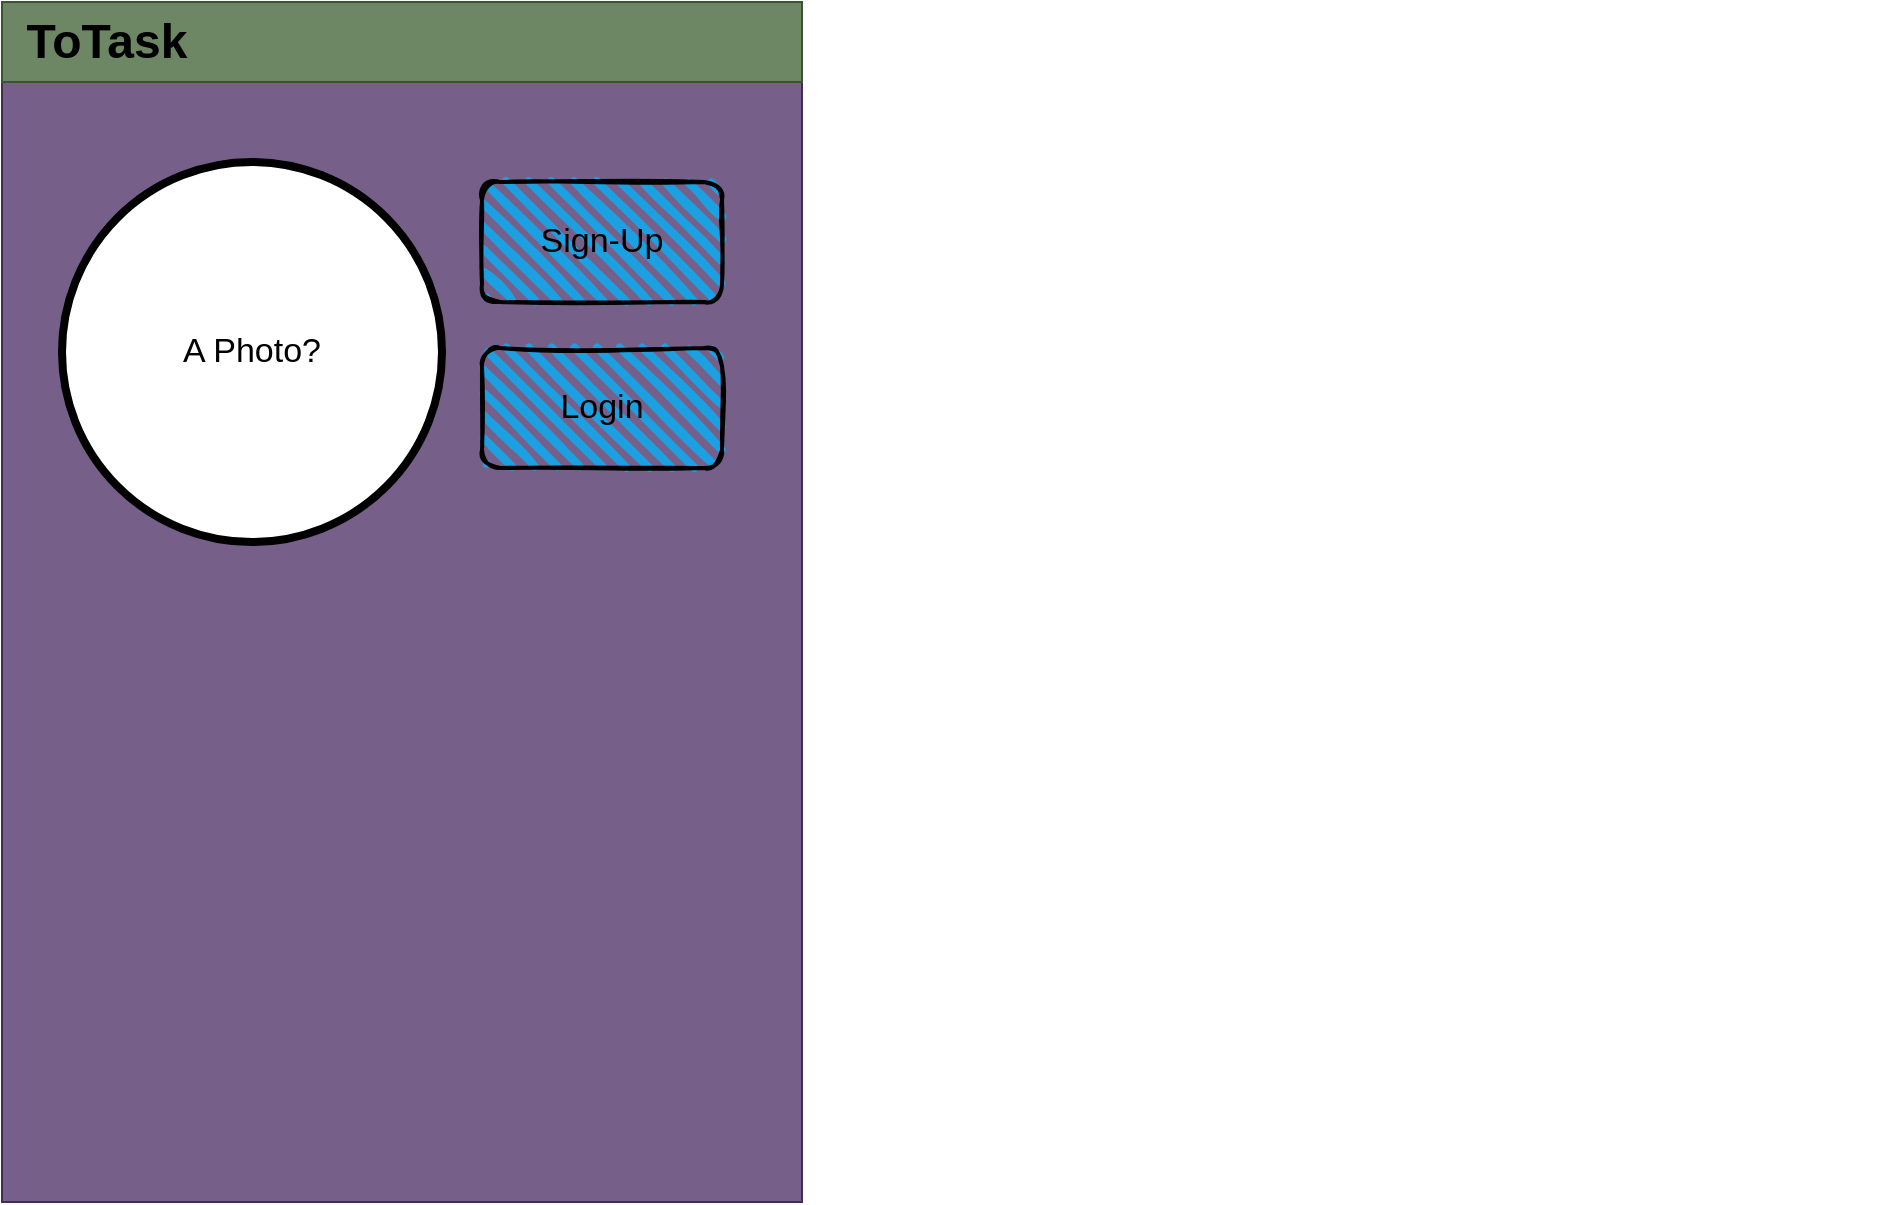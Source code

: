 <mxfile>
    <diagram id="assUtNprCaR-UZ5o1wzm" name="Landing Page">
        <mxGraphModel dx="1962" dy="705" grid="1" gridSize="10" guides="1" tooltips="1" connect="1" arrows="1" fold="1" page="1" pageScale="1" pageWidth="850" pageHeight="1100" math="0" shadow="0">
            <root>
                <mxCell id="0"/>
                <mxCell id="1" parent="0"/>
                <mxCell id="uIA3vEWL_RS5BZarj4Si-24" value="" style="rounded=0;whiteSpace=wrap;html=1;pointerEvents=0;fontFamily=Helvetica;fontSize=8;fontColor=#ffffff;fillColor=#76608a;strokeColor=#432D57;" vertex="1" parent="1">
                    <mxGeometry x="-850" width="400" height="600" as="geometry"/>
                </mxCell>
                <mxCell id="4" value="" style="group" vertex="1" connectable="0" parent="1">
                    <mxGeometry x="-150" y="40" width="240" height="350" as="geometry"/>
                </mxCell>
                <mxCell id="uIA3vEWL_RS5BZarj4Si-23" value="" style="rounded=0;whiteSpace=wrap;html=1;pointerEvents=0;fontFamily=Helvetica;fontSize=8;fontColor=#ffffff;fillColor=#6d8764;strokeColor=#3A5431;" vertex="1" parent="1">
                    <mxGeometry x="-850" width="400" height="40" as="geometry"/>
                </mxCell>
                <mxCell id="uIA3vEWL_RS5BZarj4Si-25" value="ToTask" style="text;strokeColor=none;fillColor=none;html=1;fontSize=24;fontStyle=1;verticalAlign=middle;align=center;" vertex="1" parent="1">
                    <mxGeometry x="-848" width="100" height="40" as="geometry"/>
                </mxCell>
                <mxCell id="uIA3vEWL_RS5BZarj4Si-33" value="A Photo?" style="ellipse;whiteSpace=wrap;html=1;aspect=fixed;pointerEvents=0;fontFamily=Helvetica;fontSize=17;fontColor=default;fillColor=default;gradientColor=none;strokeWidth=4;" vertex="1" parent="1">
                    <mxGeometry x="-820" y="80" width="190" height="190" as="geometry"/>
                </mxCell>
                <mxCell id="HTqH87q0Vn6_Fq0fCCXO-6" value="Sign-Up" style="rounded=1;whiteSpace=wrap;html=1;strokeWidth=2;fillWeight=4;hachureGap=8;hachureAngle=45;fillColor=#1ba1e2;sketch=1;pointerEvents=0;fontFamily=Helvetica;fontSize=17;fontColor=default;" vertex="1" parent="1">
                    <mxGeometry x="-610" y="90" width="120" height="60" as="geometry"/>
                </mxCell>
                <mxCell id="HTqH87q0Vn6_Fq0fCCXO-7" value="Login" style="rounded=1;whiteSpace=wrap;html=1;strokeWidth=2;fillWeight=4;hachureGap=8;hachureAngle=45;fillColor=#1ba1e2;sketch=1;pointerEvents=0;fontFamily=Helvetica;fontSize=17;fontColor=default;" vertex="1" parent="1">
                    <mxGeometry x="-610" y="173" width="120" height="60" as="geometry"/>
                </mxCell>
            </root>
        </mxGraphModel>
    </diagram>
    <diagram name="Homepage" id="5GeU1mVg2XypLVcfZGmt">
        <mxGraphModel dx="2029" dy="748" grid="1" gridSize="10" guides="1" tooltips="1" connect="1" arrows="1" fold="1" page="1" pageScale="1" pageWidth="850" pageHeight="1100" math="0" shadow="0">
            <root>
                <mxCell id="5RY9TIczDvU4vU2tA90P-0"/>
                <mxCell id="5RY9TIczDvU4vU2tA90P-1" parent="5RY9TIczDvU4vU2tA90P-0"/>
                <mxCell id="5RY9TIczDvU4vU2tA90P-2" value="" style="rounded=0;whiteSpace=wrap;html=1;pointerEvents=0;fontFamily=Helvetica;fontSize=8;fontColor=#ffffff;fillColor=#76608a;strokeColor=#432D57;" vertex="1" parent="5RY9TIczDvU4vU2tA90P-1">
                    <mxGeometry x="-850" width="400" height="600" as="geometry"/>
                </mxCell>
                <mxCell id="9gpxbDtCjFklQvV2uzeE-7" value="" style="rounded=0;whiteSpace=wrap;html=1;pointerEvents=0;fontFamily=Helvetica;fontSize=8;fontColor=#ffffff;fillColor=#e51400;strokeColor=#B20000;" vertex="1" parent="5RY9TIczDvU4vU2tA90P-1">
                    <mxGeometry x="-850" y="40" width="400" height="60" as="geometry"/>
                </mxCell>
                <mxCell id="5RY9TIczDvU4vU2tA90P-3" value="" style="group" vertex="1" connectable="0" parent="5RY9TIczDvU4vU2tA90P-1">
                    <mxGeometry x="-150" y="40" width="240" height="350" as="geometry"/>
                </mxCell>
                <mxCell id="5RY9TIczDvU4vU2tA90P-4" value="" style="rounded=0;whiteSpace=wrap;html=1;pointerEvents=0;fontFamily=Helvetica;fontSize=8;fontColor=#ffffff;fillColor=#6d8764;strokeColor=#3A5431;" vertex="1" parent="5RY9TIczDvU4vU2tA90P-1">
                    <mxGeometry x="-850" width="400" height="40" as="geometry"/>
                </mxCell>
                <mxCell id="5RY9TIczDvU4vU2tA90P-5" value="ToTask" style="text;strokeColor=none;fillColor=none;html=1;fontSize=24;fontStyle=1;verticalAlign=middle;align=center;" vertex="1" parent="5RY9TIczDvU4vU2tA90P-1">
                    <mxGeometry x="-848" width="100" height="40" as="geometry"/>
                </mxCell>
                <mxCell id="5RY9TIczDvU4vU2tA90P-11" value="Some Image" style="ellipse;whiteSpace=wrap;html=1;aspect=fixed;pointerEvents=0;fontFamily=Helvetica;fontSize=17;fontColor=default;fillColor=default;gradientColor=none;strokeWidth=4;shadow=1;sketch=0;" vertex="1" parent="5RY9TIczDvU4vU2tA90P-1">
                    <mxGeometry x="-820" y="150" width="60" height="60" as="geometry"/>
                </mxCell>
                <mxCell id="5RY9TIczDvU4vU2tA90P-7" value="&lt;font style=&quot;font-size: 17px&quot;&gt;Home&lt;/font&gt;" style="text;strokeColor=none;fillColor=none;html=1;fontSize=24;fontStyle=1;verticalAlign=middle;align=center;" vertex="1" parent="5RY9TIczDvU4vU2tA90P-1">
                    <mxGeometry x="-673" y="10" width="54" height="20" as="geometry"/>
                </mxCell>
                <mxCell id="5RY9TIczDvU4vU2tA90P-8" value="&lt;font style=&quot;font-size: 17px&quot;&gt;Profile&lt;/font&gt;" style="text;strokeColor=none;fillColor=none;html=1;fontSize=24;fontStyle=1;verticalAlign=middle;align=center;" vertex="1" parent="5RY9TIczDvU4vU2tA90P-1">
                    <mxGeometry x="-617" y="10" width="54" height="20" as="geometry"/>
                </mxCell>
                <mxCell id="5RY9TIczDvU4vU2tA90P-9" value="&lt;font style=&quot;font-size: 17px&quot;&gt;Task&lt;/font&gt;" style="text;strokeColor=none;fillColor=none;html=1;fontSize=24;fontStyle=1;verticalAlign=middle;align=center;" vertex="1" parent="5RY9TIczDvU4vU2tA90P-1">
                    <mxGeometry x="-566" y="10" width="54" height="20" as="geometry"/>
                </mxCell>
                <mxCell id="5RY9TIczDvU4vU2tA90P-10" value="&lt;font style=&quot;font-size: 17px&quot;&gt;Logout&lt;/font&gt;" style="text;strokeColor=none;fillColor=none;html=1;fontSize=24;fontStyle=1;verticalAlign=middle;align=center;" vertex="1" parent="5RY9TIczDvU4vU2tA90P-1">
                    <mxGeometry x="-513" y="10" width="54" height="20" as="geometry"/>
                </mxCell>
                <mxCell id="9gpxbDtCjFklQvV2uzeE-1" value="&lt;font style=&quot;font-size: 17px&quot;&gt;Latest Tasks for &amp;lt;&amp;lt;Tag&amp;gt;&amp;gt;&lt;/font&gt;" style="text;strokeColor=none;fillColor=none;html=1;fontSize=24;fontStyle=1;verticalAlign=middle;align=center;" vertex="1" parent="5RY9TIczDvU4vU2tA90P-1">
                    <mxGeometry x="-710" y="240" width="217" height="20" as="geometry"/>
                </mxCell>
                <mxCell id="9gpxbDtCjFklQvV2uzeE-2" value="&lt;font style=&quot;font-size: 17px&quot;&gt;Welcome Back, &amp;lt;&amp;lt;User&amp;gt;&amp;gt;&lt;/font&gt;" style="text;strokeColor=none;fillColor=none;html=1;fontSize=24;fontStyle=1;verticalAlign=middle;align=center;" vertex="1" parent="5RY9TIczDvU4vU2tA90P-1">
                    <mxGeometry x="-833" y="50" width="214" height="20" as="geometry"/>
                </mxCell>
                <mxCell id="9gpxbDtCjFklQvV2uzeE-4" value="&lt;font style=&quot;font-size: 17px&quot;&gt;New tasks assigned to you&lt;/font&gt;" style="text;strokeColor=none;fillColor=none;html=1;fontSize=24;fontStyle=1;verticalAlign=middle;align=center;" vertex="1" parent="5RY9TIczDvU4vU2tA90P-1">
                    <mxGeometry x="-710" y="120" width="214" height="20" as="geometry"/>
                </mxCell>
                <mxCell id="9gpxbDtCjFklQvV2uzeE-6" value="&lt;ul&gt;&lt;li&gt;Value 1&lt;/li&gt;&lt;li&gt;Value 2&lt;/li&gt;&lt;li&gt;Value 3&lt;/li&gt;&lt;/ul&gt;" style="text;strokeColor=none;fillColor=none;html=1;whiteSpace=wrap;verticalAlign=middle;overflow=hidden;shadow=1;sketch=0;pointerEvents=0;fontFamily=Helvetica;fontSize=17;fontColor=default;" vertex="1" parent="5RY9TIczDvU4vU2tA90P-1">
                    <mxGeometry x="-710" y="120" width="100" height="80" as="geometry"/>
                </mxCell>
            </root>
        </mxGraphModel>
    </diagram>
    <diagram name="Profile" id="HfID4VALRrhbRm-kBFQh">
        <mxGraphModel dx="2542" dy="2173" grid="1" gridSize="10" guides="1" tooltips="1" connect="1" arrows="1" fold="1" page="1" pageScale="1" pageWidth="850" pageHeight="1100" math="0" shadow="0">
            <root>
                <mxCell id="jHdx_IfH1JixQJxeTe31-0"/>
                <mxCell id="jHdx_IfH1JixQJxeTe31-1" parent="jHdx_IfH1JixQJxeTe31-0"/>
                <mxCell id="jHdx_IfH1JixQJxeTe31-2" value="" style="rounded=0;whiteSpace=wrap;html=1;pointerEvents=0;fontFamily=Helvetica;fontSize=8;fontColor=#ffffff;fillColor=#76608a;strokeColor=#432D57;" vertex="1" parent="jHdx_IfH1JixQJxeTe31-1">
                    <mxGeometry x="-850" width="400" height="600" as="geometry"/>
                </mxCell>
                <mxCell id="jHdx_IfH1JixQJxeTe31-4" value="" style="group" vertex="1" connectable="0" parent="jHdx_IfH1JixQJxeTe31-1">
                    <mxGeometry x="-150" y="40" width="240" height="350" as="geometry"/>
                </mxCell>
                <mxCell id="jHdx_IfH1JixQJxeTe31-5" value="" style="rounded=0;whiteSpace=wrap;html=1;pointerEvents=0;fontFamily=Helvetica;fontSize=8;fontColor=#ffffff;fillColor=#6d8764;strokeColor=#3A5431;" vertex="1" parent="jHdx_IfH1JixQJxeTe31-1">
                    <mxGeometry x="-850" width="400" height="40" as="geometry"/>
                </mxCell>
                <mxCell id="jHdx_IfH1JixQJxeTe31-6" value="ToTask" style="text;strokeColor=none;fillColor=none;html=1;fontSize=24;fontStyle=1;verticalAlign=middle;align=center;" vertex="1" parent="jHdx_IfH1JixQJxeTe31-1">
                    <mxGeometry x="-848" width="100" height="40" as="geometry"/>
                </mxCell>
                <mxCell id="TdaO7mZSMt4dS57k86jl-1" value="" style="rounded=0;whiteSpace=wrap;html=1;shadow=1;sketch=0;pointerEvents=0;fontFamily=Helvetica;fontSize=17;fontColor=default;strokeWidth=4;fillColor=default;gradientColor=none;" vertex="1" parent="jHdx_IfH1JixQJxeTe31-1">
                    <mxGeometry x="-817" y="70" width="280" height="320" as="geometry"/>
                </mxCell>
                <mxCell id="jHdx_IfH1JixQJxeTe31-7" value="Your Face&lt;br&gt;Here" style="ellipse;whiteSpace=wrap;html=1;aspect=fixed;pointerEvents=0;fontFamily=Helvetica;fontSize=17;fontColor=default;fillColor=default;gradientColor=none;strokeWidth=4;shadow=1;sketch=0;" vertex="1" parent="jHdx_IfH1JixQJxeTe31-1">
                    <mxGeometry x="-835" y="50" width="80" height="80" as="geometry"/>
                </mxCell>
                <mxCell id="jHdx_IfH1JixQJxeTe31-8" value="&lt;font style=&quot;font-size: 17px&quot;&gt;Home&lt;/font&gt;" style="text;strokeColor=none;fillColor=none;html=1;fontSize=24;fontStyle=1;verticalAlign=middle;align=center;" vertex="1" parent="jHdx_IfH1JixQJxeTe31-1">
                    <mxGeometry x="-710" y="10" width="54" height="20" as="geometry"/>
                </mxCell>
                <mxCell id="jHdx_IfH1JixQJxeTe31-9" value="&lt;font style=&quot;font-size: 17px&quot;&gt;Profile&lt;/font&gt;" style="text;strokeColor=none;fillColor=none;html=1;fontSize=24;fontStyle=1;verticalAlign=middle;align=center;" vertex="1" parent="jHdx_IfH1JixQJxeTe31-1">
                    <mxGeometry x="-654" y="10" width="54" height="20" as="geometry"/>
                </mxCell>
                <mxCell id="jHdx_IfH1JixQJxeTe31-10" value="&lt;font style=&quot;font-size: 17px&quot;&gt;Task&lt;/font&gt;" style="text;strokeColor=none;fillColor=none;html=1;fontSize=24;fontStyle=1;verticalAlign=middle;align=center;" vertex="1" parent="jHdx_IfH1JixQJxeTe31-1">
                    <mxGeometry x="-603" y="10" width="54" height="20" as="geometry"/>
                </mxCell>
                <mxCell id="jHdx_IfH1JixQJxeTe31-11" value="&lt;font style=&quot;font-size: 17px&quot;&gt;Logout&lt;/font&gt;" style="text;strokeColor=none;fillColor=none;html=1;fontSize=24;fontStyle=1;verticalAlign=middle;align=center;" vertex="1" parent="jHdx_IfH1JixQJxeTe31-1">
                    <mxGeometry x="-550" y="10" width="54" height="20" as="geometry"/>
                </mxCell>
                <mxCell id="TdaO7mZSMt4dS57k86jl-2" value="&lt;font style=&quot;font-size: 17px&quot;&gt;Hi, &amp;lt;&amp;lt;User&amp;gt;&amp;gt;!&lt;/font&gt;" style="text;strokeColor=none;fillColor=none;html=1;fontSize=24;fontStyle=1;verticalAlign=middle;align=center;shadow=1;sketch=0;pointerEvents=0;fontFamily=Helvetica;fontColor=default;" vertex="1" parent="jHdx_IfH1JixQJxeTe31-1">
                    <mxGeometry x="-748" y="75" width="180" height="30" as="geometry"/>
                </mxCell>
                <mxCell id="TdaO7mZSMt4dS57k86jl-3" value="&lt;span style=&quot;font-size: 17px&quot;&gt;Posted Tasks&lt;/span&gt;" style="text;strokeColor=none;fillColor=none;html=1;fontSize=24;fontStyle=1;verticalAlign=middle;align=center;shadow=1;sketch=0;pointerEvents=0;fontFamily=Helvetica;fontColor=default;" vertex="1" parent="jHdx_IfH1JixQJxeTe31-1">
                    <mxGeometry x="-790" y="185" width="91" height="30" as="geometry"/>
                </mxCell>
                <mxCell id="TdaO7mZSMt4dS57k86jl-4" value="&lt;span style=&quot;font-size: 17px&quot;&gt;Assigned Tasks&lt;/span&gt;" style="text;strokeColor=none;fillColor=none;html=1;fontSize=24;fontStyle=1;verticalAlign=middle;align=center;shadow=1;sketch=0;pointerEvents=0;fontFamily=Helvetica;fontColor=default;" vertex="1" parent="jHdx_IfH1JixQJxeTe31-1">
                    <mxGeometry x="-660" y="185" width="91" height="30" as="geometry"/>
                </mxCell>
                <mxCell id="TdaO7mZSMt4dS57k86jl-5" value="&lt;ul&gt;&lt;li&gt;Value 1&lt;/li&gt;&lt;li&gt;Value 2&lt;/li&gt;&lt;li&gt;Value 3&lt;/li&gt;&lt;/ul&gt;" style="text;strokeColor=none;fillColor=none;html=1;whiteSpace=wrap;verticalAlign=middle;overflow=hidden;shadow=1;sketch=0;pointerEvents=0;fontFamily=Helvetica;fontSize=17;fontColor=default;" vertex="1" parent="jHdx_IfH1JixQJxeTe31-1">
                    <mxGeometry x="-799" y="201" width="100" height="80" as="geometry"/>
                </mxCell>
                <mxCell id="TdaO7mZSMt4dS57k86jl-6" value="&lt;ul&gt;&lt;li&gt;Value 1&lt;/li&gt;&lt;li&gt;Value 2&lt;/li&gt;&lt;li&gt;Value 3&lt;/li&gt;&lt;/ul&gt;" style="text;strokeColor=none;fillColor=none;html=1;whiteSpace=wrap;verticalAlign=middle;overflow=hidden;shadow=1;sketch=0;pointerEvents=0;fontFamily=Helvetica;fontSize=17;fontColor=default;" vertex="1" parent="jHdx_IfH1JixQJxeTe31-1">
                    <mxGeometry x="-676" y="199" width="100" height="80" as="geometry"/>
                </mxCell>
                <mxCell id="fTmQCSsfnubdYVstmMUa-0" value="" style="shape=table;html=1;whiteSpace=wrap;startSize=0;container=1;collapsible=0;childLayout=tableLayout;columnLines=0;rowLines=0;shadow=1;sketch=0;pointerEvents=0;fontFamily=Helvetica;fontSize=17;fontColor=default;strokeWidth=3;fillColor=default;gradientColor=none;" vertex="1" parent="jHdx_IfH1JixQJxeTe31-1">
                    <mxGeometry x="-736" y="105" width="186" height="60" as="geometry"/>
                </mxCell>
                <mxCell id="fTmQCSsfnubdYVstmMUa-1" value="" style="shape=partialRectangle;html=1;whiteSpace=wrap;collapsible=0;dropTarget=0;pointerEvents=0;fillColor=none;top=0;left=0;bottom=0;right=0;points=[[0,0.5],[1,0.5]];portConstraint=eastwest;shadow=1;sketch=0;fontFamily=Helvetica;fontSize=17;fontColor=default;strokeWidth=4;" vertex="1" parent="fTmQCSsfnubdYVstmMUa-0">
                    <mxGeometry width="186" height="20" as="geometry"/>
                </mxCell>
                <mxCell id="fTmQCSsfnubdYVstmMUa-2" value="Value 1" style="shape=partialRectangle;html=1;whiteSpace=wrap;connectable=0;fillColor=none;top=0;left=0;bottom=0;right=0;overflow=hidden;pointerEvents=1;shadow=1;sketch=0;fontFamily=Helvetica;fontSize=17;fontColor=default;strokeWidth=4;" vertex="1" parent="fTmQCSsfnubdYVstmMUa-1">
                    <mxGeometry width="62" height="20" as="geometry">
                        <mxRectangle width="62" height="20" as="alternateBounds"/>
                    </mxGeometry>
                </mxCell>
                <mxCell id="fTmQCSsfnubdYVstmMUa-3" value="Value 2" style="shape=partialRectangle;html=1;whiteSpace=wrap;connectable=0;fillColor=none;top=0;left=0;bottom=0;right=0;overflow=hidden;pointerEvents=1;shadow=1;sketch=0;fontFamily=Helvetica;fontSize=17;fontColor=default;strokeWidth=4;" vertex="1" parent="fTmQCSsfnubdYVstmMUa-1">
                    <mxGeometry x="62" width="62" height="20" as="geometry">
                        <mxRectangle width="62" height="20" as="alternateBounds"/>
                    </mxGeometry>
                </mxCell>
                <mxCell id="fTmQCSsfnubdYVstmMUa-4" value="Value 3" style="shape=partialRectangle;html=1;whiteSpace=wrap;connectable=0;fillColor=none;top=0;left=0;bottom=0;right=0;overflow=hidden;pointerEvents=1;shadow=1;sketch=0;fontFamily=Helvetica;fontSize=17;fontColor=default;strokeWidth=4;" vertex="1" parent="fTmQCSsfnubdYVstmMUa-1">
                    <mxGeometry x="124" width="62" height="20" as="geometry">
                        <mxRectangle width="62" height="20" as="alternateBounds"/>
                    </mxGeometry>
                </mxCell>
                <mxCell id="fTmQCSsfnubdYVstmMUa-5" value="" style="shape=partialRectangle;html=1;whiteSpace=wrap;collapsible=0;dropTarget=0;pointerEvents=0;fillColor=none;top=0;left=0;bottom=0;right=0;points=[[0,0.5],[1,0.5]];portConstraint=eastwest;shadow=1;sketch=0;fontFamily=Helvetica;fontSize=17;fontColor=default;strokeWidth=4;" vertex="1" parent="fTmQCSsfnubdYVstmMUa-0">
                    <mxGeometry y="20" width="186" height="20" as="geometry"/>
                </mxCell>
                <mxCell id="fTmQCSsfnubdYVstmMUa-6" value="Value 4" style="shape=partialRectangle;html=1;whiteSpace=wrap;connectable=0;fillColor=none;top=0;left=0;bottom=0;right=0;overflow=hidden;pointerEvents=1;shadow=1;sketch=0;fontFamily=Helvetica;fontSize=17;fontColor=default;strokeWidth=4;" vertex="1" parent="fTmQCSsfnubdYVstmMUa-5">
                    <mxGeometry width="62" height="20" as="geometry">
                        <mxRectangle width="62" height="20" as="alternateBounds"/>
                    </mxGeometry>
                </mxCell>
                <mxCell id="fTmQCSsfnubdYVstmMUa-7" value="Value 5" style="shape=partialRectangle;html=1;whiteSpace=wrap;connectable=0;fillColor=none;top=0;left=0;bottom=0;right=0;overflow=hidden;pointerEvents=1;shadow=1;sketch=0;fontFamily=Helvetica;fontSize=17;fontColor=default;strokeWidth=4;" vertex="1" parent="fTmQCSsfnubdYVstmMUa-5">
                    <mxGeometry x="62" width="62" height="20" as="geometry">
                        <mxRectangle width="62" height="20" as="alternateBounds"/>
                    </mxGeometry>
                </mxCell>
                <mxCell id="fTmQCSsfnubdYVstmMUa-8" value="Value 6" style="shape=partialRectangle;html=1;whiteSpace=wrap;connectable=0;fillColor=none;top=0;left=0;bottom=0;right=0;overflow=hidden;pointerEvents=1;shadow=1;sketch=0;fontFamily=Helvetica;fontSize=17;fontColor=default;strokeWidth=4;" vertex="1" parent="fTmQCSsfnubdYVstmMUa-5">
                    <mxGeometry x="124" width="62" height="20" as="geometry">
                        <mxRectangle width="62" height="20" as="alternateBounds"/>
                    </mxGeometry>
                </mxCell>
                <mxCell id="fTmQCSsfnubdYVstmMUa-9" value="" style="shape=partialRectangle;html=1;whiteSpace=wrap;collapsible=0;dropTarget=0;pointerEvents=0;fillColor=none;top=0;left=0;bottom=0;right=0;points=[[0,0.5],[1,0.5]];portConstraint=eastwest;shadow=1;sketch=0;fontFamily=Helvetica;fontSize=17;fontColor=default;strokeWidth=4;" vertex="1" parent="fTmQCSsfnubdYVstmMUa-0">
                    <mxGeometry y="40" width="186" height="20" as="geometry"/>
                </mxCell>
                <mxCell id="fTmQCSsfnubdYVstmMUa-10" value="Value 7" style="shape=partialRectangle;html=1;whiteSpace=wrap;connectable=0;fillColor=none;top=0;left=0;bottom=0;right=0;overflow=hidden;pointerEvents=1;shadow=1;sketch=0;fontFamily=Helvetica;fontSize=17;fontColor=default;strokeWidth=4;" vertex="1" parent="fTmQCSsfnubdYVstmMUa-9">
                    <mxGeometry width="62" height="20" as="geometry">
                        <mxRectangle width="62" height="20" as="alternateBounds"/>
                    </mxGeometry>
                </mxCell>
                <mxCell id="fTmQCSsfnubdYVstmMUa-11" value="Value 8" style="shape=partialRectangle;html=1;whiteSpace=wrap;connectable=0;fillColor=none;top=0;left=0;bottom=0;right=0;overflow=hidden;pointerEvents=1;shadow=1;sketch=0;fontFamily=Helvetica;fontSize=17;fontColor=default;strokeWidth=4;" vertex="1" parent="fTmQCSsfnubdYVstmMUa-9">
                    <mxGeometry x="62" width="62" height="20" as="geometry">
                        <mxRectangle width="62" height="20" as="alternateBounds"/>
                    </mxGeometry>
                </mxCell>
                <mxCell id="fTmQCSsfnubdYVstmMUa-12" value="Value 9" style="shape=partialRectangle;html=1;whiteSpace=wrap;connectable=0;fillColor=none;top=0;left=0;bottom=0;right=0;overflow=hidden;pointerEvents=1;shadow=1;sketch=0;fontFamily=Helvetica;fontSize=17;fontColor=default;strokeWidth=4;" vertex="1" parent="fTmQCSsfnubdYVstmMUa-9">
                    <mxGeometry x="124" width="62" height="20" as="geometry">
                        <mxRectangle width="62" height="20" as="alternateBounds"/>
                    </mxGeometry>
                </mxCell>
                <mxCell id="fTmQCSsfnubdYVstmMUa-13" value="" style="shape=image;html=1;verticalLabelPosition=bottom;verticalAlign=top;imageAspect=1;aspect=fixed;image=img/clipart/Gear_128x128.png;shadow=1;sketch=0;pointerEvents=0;fontFamily=Helvetica;fontSize=17;fontColor=default;strokeWidth=3;fillColor=default;gradientColor=none;" vertex="1" parent="jHdx_IfH1JixQJxeTe31-1">
                    <mxGeometry x="-569" y="244" width="17.9" height="21" as="geometry"/>
                </mxCell>
                <mxCell id="fTmQCSsfnubdYVstmMUa-14" value="" style="shape=image;html=1;verticalLabelPosition=bottom;verticalAlign=top;imageAspect=1;aspect=fixed;image=img/clipart/Gear_128x128.png;shadow=1;sketch=0;pointerEvents=0;fontFamily=Helvetica;fontSize=17;fontColor=default;strokeWidth=3;fillColor=default;gradientColor=none;" vertex="1" parent="jHdx_IfH1JixQJxeTe31-1">
                    <mxGeometry x="-569" y="219.5" width="17.9" height="21" as="geometry"/>
                </mxCell>
                <mxCell id="fTmQCSsfnubdYVstmMUa-15" value="" style="shape=image;html=1;verticalLabelPosition=bottom;verticalAlign=top;imageAspect=1;aspect=fixed;image=img/clipart/Gear_128x128.png;shadow=1;sketch=0;pointerEvents=0;fontFamily=Helvetica;fontSize=17;fontColor=default;strokeWidth=3;fillColor=default;gradientColor=none;" vertex="1" parent="jHdx_IfH1JixQJxeTe31-1">
                    <mxGeometry x="-696" y="223" width="17.9" height="21" as="geometry"/>
                </mxCell>
                <mxCell id="fTmQCSsfnubdYVstmMUa-16" value="" style="shape=image;html=1;verticalLabelPosition=bottom;verticalAlign=top;imageAspect=1;aspect=fixed;image=img/clipart/Gear_128x128.png;shadow=1;sketch=0;pointerEvents=0;fontFamily=Helvetica;fontSize=17;fontColor=default;strokeWidth=3;fillColor=default;gradientColor=none;" vertex="1" parent="jHdx_IfH1JixQJxeTe31-1">
                    <mxGeometry x="-695" y="248" width="17.9" height="21" as="geometry"/>
                </mxCell>
                <mxCell id="fTmQCSsfnubdYVstmMUa-20" value="" style="edgeStyle=none;html=1;fontFamily=Helvetica;fontSize=17;fontColor=default;" edge="1" parent="jHdx_IfH1JixQJxeTe31-1" source="fTmQCSsfnubdYVstmMUa-17" target="fTmQCSsfnubdYVstmMUa-19">
                    <mxGeometry relative="1" as="geometry"/>
                </mxCell>
                <mxCell id="fTmQCSsfnubdYVstmMUa-17" value="Create a New Task Button" style="rounded=1;whiteSpace=wrap;html=1;strokeWidth=2;fillWeight=4;hachureGap=8;hachureAngle=45;fillColor=#1ba1e2;sketch=1;shadow=1;pointerEvents=0;fontFamily=Helvetica;fontSize=17;fontColor=default;" vertex="1" parent="jHdx_IfH1JixQJxeTe31-1">
                    <mxGeometry x="-799" y="410" width="180" height="90" as="geometry"/>
                </mxCell>
                <mxCell id="fTmQCSsfnubdYVstmMUa-19" value="New Task Form Modal?" style="rounded=1;whiteSpace=wrap;html=1;strokeWidth=2;fillWeight=4;hachureGap=8;hachureAngle=45;fillColor=#1ba1e2;sketch=1;shadow=1;pointerEvents=0;fontFamily=Helvetica;fontSize=17;fontColor=default;" vertex="1" parent="jHdx_IfH1JixQJxeTe31-1">
                    <mxGeometry x="-640" y="610" width="420" height="210" as="geometry"/>
                </mxCell>
                <mxCell id="MKJ8sJiEggCd-K7dQfUj-0" value="Your Face&lt;br&gt;Here" style="ellipse;whiteSpace=wrap;html=1;aspect=fixed;pointerEvents=0;fontFamily=Helvetica;fontSize=17;fontColor=default;fillColor=default;gradientColor=none;strokeWidth=4;shadow=1;sketch=0;" vertex="1" parent="jHdx_IfH1JixQJxeTe31-1">
                    <mxGeometry x="-480" y="10" width="20" height="20" as="geometry"/>
                </mxCell>
            </root>
        </mxGraphModel>
    </diagram>
    <diagram name="Task List" id="FFoZuZu9MGqms5XJFKQ9">
        <mxGraphModel dx="2347" dy="2049" grid="1" gridSize="10" guides="1" tooltips="1" connect="1" arrows="1" fold="1" page="1" pageScale="1" pageWidth="850" pageHeight="1100" math="0" shadow="0">
            <root>
                <mxCell id="1wSmdwXXebikU1Jny9p8-0"/>
                <mxCell id="1wSmdwXXebikU1Jny9p8-1" parent="1wSmdwXXebikU1Jny9p8-0"/>
                <mxCell id="1wSmdwXXebikU1Jny9p8-2" value="" style="rounded=0;whiteSpace=wrap;html=1;pointerEvents=0;fontFamily=Helvetica;fontSize=8;fontColor=#ffffff;fillColor=#76608a;strokeColor=#432D57;" vertex="1" parent="1wSmdwXXebikU1Jny9p8-1">
                    <mxGeometry x="-848" width="400" height="600" as="geometry"/>
                </mxCell>
                <mxCell id="1wSmdwXXebikU1Jny9p8-3" value="" style="group" vertex="1" connectable="0" parent="1wSmdwXXebikU1Jny9p8-1">
                    <mxGeometry x="-150" y="40" width="240" height="350" as="geometry"/>
                </mxCell>
                <mxCell id="1wSmdwXXebikU1Jny9p8-4" value="" style="rounded=0;whiteSpace=wrap;html=1;pointerEvents=0;fontFamily=Helvetica;fontSize=8;fontColor=#ffffff;fillColor=#6d8764;strokeColor=#3A5431;" vertex="1" parent="1wSmdwXXebikU1Jny9p8-1">
                    <mxGeometry x="-850" width="400" height="40" as="geometry"/>
                </mxCell>
                <mxCell id="1wSmdwXXebikU1Jny9p8-5" value="ToTask" style="text;strokeColor=none;fillColor=none;html=1;fontSize=24;fontStyle=1;verticalAlign=middle;align=center;" vertex="1" parent="1wSmdwXXebikU1Jny9p8-1">
                    <mxGeometry x="-848" width="100" height="40" as="geometry"/>
                </mxCell>
                <mxCell id="1wSmdwXXebikU1Jny9p8-7" value="Your Face&lt;br&gt;Here" style="ellipse;whiteSpace=wrap;html=1;aspect=fixed;pointerEvents=0;fontFamily=Helvetica;fontSize=17;fontColor=default;fillColor=default;gradientColor=none;strokeWidth=4;shadow=1;sketch=0;" vertex="1" parent="1wSmdwXXebikU1Jny9p8-1">
                    <mxGeometry x="-480" y="10" width="20" height="20" as="geometry"/>
                </mxCell>
                <mxCell id="1wSmdwXXebikU1Jny9p8-8" value="&lt;font style=&quot;font-size: 17px&quot;&gt;Home&lt;/font&gt;" style="text;strokeColor=none;fillColor=none;html=1;fontSize=24;fontStyle=1;verticalAlign=middle;align=center;" vertex="1" parent="1wSmdwXXebikU1Jny9p8-1">
                    <mxGeometry x="-714" y="10" width="54" height="20" as="geometry"/>
                </mxCell>
                <mxCell id="1wSmdwXXebikU1Jny9p8-9" value="&lt;font style=&quot;font-size: 17px&quot;&gt;Profile&lt;/font&gt;" style="text;strokeColor=none;fillColor=none;html=1;fontSize=24;fontStyle=1;verticalAlign=middle;align=center;" vertex="1" parent="1wSmdwXXebikU1Jny9p8-1">
                    <mxGeometry x="-657" y="10" width="54" height="20" as="geometry"/>
                </mxCell>
                <mxCell id="1wSmdwXXebikU1Jny9p8-10" value="&lt;font style=&quot;font-size: 17px&quot;&gt;Task&lt;/font&gt;" style="text;strokeColor=none;fillColor=none;html=1;fontSize=24;fontStyle=1;verticalAlign=middle;align=center;" vertex="1" parent="1wSmdwXXebikU1Jny9p8-1">
                    <mxGeometry x="-606" y="10" width="54" height="20" as="geometry"/>
                </mxCell>
                <mxCell id="1wSmdwXXebikU1Jny9p8-11" value="&lt;font style=&quot;font-size: 17px&quot;&gt;Logout&lt;/font&gt;" style="text;strokeColor=none;fillColor=none;html=1;fontSize=24;fontStyle=1;verticalAlign=middle;align=center;" vertex="1" parent="1wSmdwXXebikU1Jny9p8-1">
                    <mxGeometry x="-553" y="10" width="54" height="20" as="geometry"/>
                </mxCell>
                <mxCell id="1wSmdwXXebikU1Jny9p8-34" value="" style="edgeStyle=none;html=1;fontFamily=Helvetica;fontSize=17;fontColor=default;" edge="1" parent="1wSmdwXXebikU1Jny9p8-1" source="1wSmdwXXebikU1Jny9p8-35" target="1wSmdwXXebikU1Jny9p8-36">
                    <mxGeometry relative="1" as="geometry"/>
                </mxCell>
                <mxCell id="1wSmdwXXebikU1Jny9p8-35" value="Create a New Task Button" style="rounded=1;whiteSpace=wrap;html=1;strokeWidth=2;fillWeight=4;hachureGap=8;hachureAngle=45;fillColor=#1ba1e2;sketch=1;shadow=1;pointerEvents=0;fontFamily=Helvetica;fontSize=17;fontColor=default;" vertex="1" parent="1wSmdwXXebikU1Jny9p8-1">
                    <mxGeometry x="-830" y="60" width="100" height="50" as="geometry"/>
                </mxCell>
                <mxCell id="tA8Y1uQahDbv1nrK42q0-39" style="edgeStyle=none;html=1;fontFamily=Helvetica;fontSize=9;fontColor=default;fillColor=#FFFFFF;" edge="1" parent="1wSmdwXXebikU1Jny9p8-1" source="1wSmdwXXebikU1Jny9p8-36" target="tA8Y1uQahDbv1nrK42q0-8">
                    <mxGeometry relative="1" as="geometry"/>
                </mxCell>
                <mxCell id="1wSmdwXXebikU1Jny9p8-36" value="New Task Form Modal?" style="rounded=1;whiteSpace=wrap;html=1;strokeWidth=2;fillWeight=4;hachureGap=8;hachureAngle=45;fillColor=#1ba1e2;sketch=1;shadow=1;pointerEvents=0;fontFamily=Helvetica;fontSize=17;fontColor=default;" vertex="1" parent="1wSmdwXXebikU1Jny9p8-1">
                    <mxGeometry x="-380" y="140" width="420" height="210" as="geometry"/>
                </mxCell>
                <mxCell id="ExJJ-rQUwFz_-qRFn7WF-1" value="" style="rounded=0;whiteSpace=wrap;html=1;shadow=1;sketch=0;pointerEvents=0;fontFamily=Helvetica;fontSize=17;fontColor=default;strokeWidth=3;fillColor=default;gradientColor=none;" vertex="1" parent="1wSmdwXXebikU1Jny9p8-1">
                    <mxGeometry x="-830" y="220" width="340" height="340" as="geometry"/>
                </mxCell>
                <mxCell id="ExJJ-rQUwFz_-qRFn7WF-9" value="" style="shape=flexArrow;endArrow=classic;startArrow=classic;html=1;fontFamily=Helvetica;fontSize=17;fontColor=default;endWidth=32.327;endSize=4.966;entryX=1;entryY=0;entryDx=0;entryDy=0;exitX=1;exitY=1;exitDx=0;exitDy=0;width=7.429;startSize=4.966;fillColor=#FFFFFF;startWidth=22;" edge="1" parent="1wSmdwXXebikU1Jny9p8-1" source="ExJJ-rQUwFz_-qRFn7WF-1" target="ExJJ-rQUwFz_-qRFn7WF-1">
                    <mxGeometry width="100" height="100" relative="1" as="geometry">
                        <mxPoint x="-470" y="280" as="sourcePoint"/>
                        <mxPoint x="-370" y="180" as="targetPoint"/>
                    </mxGeometry>
                </mxCell>
                <mxCell id="tA8Y1uQahDbv1nrK42q0-0" value="" style="group" vertex="1" connectable="0" parent="1wSmdwXXebikU1Jny9p8-1">
                    <mxGeometry x="-786" y="280" width="254" height="223" as="geometry"/>
                </mxCell>
                <mxCell id="ExJJ-rQUwFz_-qRFn7WF-3" value="Un-assigned Task" style="rounded=0;whiteSpace=wrap;html=1;shadow=1;sketch=0;pointerEvents=0;fontFamily=Helvetica;fontSize=17;fontColor=default;strokeWidth=3;fillColor=default;gradientColor=none;" vertex="1" parent="tA8Y1uQahDbv1nrK42q0-0">
                    <mxGeometry width="252.199" height="30.444" as="geometry"/>
                </mxCell>
                <mxCell id="ExJJ-rQUwFz_-qRFn7WF-4" value="Task" style="rounded=0;whiteSpace=wrap;html=1;shadow=1;sketch=0;pointerEvents=0;fontFamily=Helvetica;fontSize=17;fontColor=default;strokeWidth=3;fillColor=default;gradientColor=none;" vertex="1" parent="tA8Y1uQahDbv1nrK42q0-0">
                    <mxGeometry y="47.188" width="252.199" height="30.444" as="geometry"/>
                </mxCell>
                <mxCell id="ExJJ-rQUwFz_-qRFn7WF-5" value="Task" style="rounded=0;whiteSpace=wrap;html=1;shadow=1;sketch=0;pointerEvents=0;fontFamily=Helvetica;fontSize=17;fontColor=default;strokeWidth=3;fillColor=default;gradientColor=none;" vertex="1" parent="tA8Y1uQahDbv1nrK42q0-0">
                    <mxGeometry x="1.801" y="95.137" width="252.199" height="30.444" as="geometry"/>
                </mxCell>
                <mxCell id="ExJJ-rQUwFz_-qRFn7WF-6" value="Task" style="rounded=0;whiteSpace=wrap;html=1;shadow=1;sketch=0;pointerEvents=0;fontFamily=Helvetica;fontSize=17;fontColor=default;strokeWidth=3;fillColor=default;gradientColor=none;" vertex="1" parent="tA8Y1uQahDbv1nrK42q0-0">
                    <mxGeometry x="1.801" y="143.085" width="252.199" height="30.444" as="geometry"/>
                </mxCell>
                <mxCell id="ExJJ-rQUwFz_-qRFn7WF-7" value="Task" style="rounded=0;whiteSpace=wrap;html=1;shadow=1;sketch=0;pointerEvents=0;fontFamily=Helvetica;fontSize=17;fontColor=default;strokeWidth=3;fillColor=default;gradientColor=none;" vertex="1" parent="tA8Y1uQahDbv1nrK42q0-0">
                    <mxGeometry x="1.801" y="192.556" width="252.199" height="30.444" as="geometry"/>
                </mxCell>
                <mxCell id="HI9RLjszvTcwR2XzjMvn-0" value="" style="shape=image;html=1;verticalLabelPosition=bottom;verticalAlign=top;imageAspect=1;aspect=fixed;image=img/clipart/Gear_128x128.png;shadow=1;sketch=0;pointerEvents=0;fontFamily=Helvetica;fontSize=9;fontColor=default;strokeWidth=3;fillColor=default;gradientColor=none;" vertex="1" parent="tA8Y1uQahDbv1nrK42q0-0">
                    <mxGeometry x="226" y="3.25" width="23.18" height="27.19" as="geometry"/>
                </mxCell>
                <mxCell id="tA8Y1uQahDbv1nrK42q0-1" value="Search?" style="rounded=1;whiteSpace=wrap;html=1;shadow=1;sketch=0;pointerEvents=0;fontFamily=Helvetica;fontSize=17;fontColor=default;strokeWidth=3;fillColor=default;gradientColor=none;" vertex="1" parent="1wSmdwXXebikU1Jny9p8-1">
                    <mxGeometry x="-830" y="160" width="214" height="20" as="geometry"/>
                </mxCell>
                <mxCell id="tA8Y1uQahDbv1nrK42q0-2" value="&lt;font style=&quot;font-size: 9px&quot;&gt;Task Filter&lt;/font&gt;" style="rounded=1;whiteSpace=wrap;html=1;shadow=1;sketch=0;pointerEvents=0;fontFamily=Helvetica;fontSize=17;fontColor=default;strokeWidth=3;fillColor=default;gradientColor=none;" vertex="1" parent="1wSmdwXXebikU1Jny9p8-1">
                    <mxGeometry x="-610" y="160" width="50" height="20" as="geometry"/>
                </mxCell>
                <mxCell id="tA8Y1uQahDbv1nrK42q0-7" style="edgeStyle=none;html=1;entryX=0.5;entryY=0;entryDx=0;entryDy=0;fontFamily=Helvetica;fontSize=9;fontColor=default;fillColor=#FFFFFF;" edge="1" parent="1wSmdwXXebikU1Jny9p8-1" source="tA8Y1uQahDbv1nrK42q0-3" target="ExJJ-rQUwFz_-qRFn7WF-1">
                    <mxGeometry relative="1" as="geometry"/>
                </mxCell>
                <mxCell id="tA8Y1uQahDbv1nrK42q0-3" value="My Tasks" style="rounded=1;whiteSpace=wrap;html=1;strokeWidth=2;fillWeight=4;hachureGap=8;hachureAngle=45;fillColor=#1ba1e2;sketch=1;shadow=1;pointerEvents=0;fontFamily=Helvetica;fontSize=17;fontColor=default;" vertex="1" parent="1wSmdwXXebikU1Jny9p8-1">
                    <mxGeometry x="-709" y="60" width="100" height="50" as="geometry"/>
                </mxCell>
                <mxCell id="tA8Y1uQahDbv1nrK42q0-5" style="edgeStyle=none;html=1;entryX=0.75;entryY=0;entryDx=0;entryDy=0;fontFamily=Helvetica;fontSize=9;fontColor=default;fillColor=#FFFFFF;" edge="1" parent="1wSmdwXXebikU1Jny9p8-1" source="tA8Y1uQahDbv1nrK42q0-4" target="tA8Y1uQahDbv1nrK42q0-1">
                    <mxGeometry relative="1" as="geometry"/>
                </mxCell>
                <mxCell id="tA8Y1uQahDbv1nrK42q0-6" style="edgeStyle=none;html=1;exitX=0.75;exitY=1;exitDx=0;exitDy=0;fontFamily=Helvetica;fontSize=9;fontColor=default;fillColor=#FFFFFF;" edge="1" parent="1wSmdwXXebikU1Jny9p8-1" source="tA8Y1uQahDbv1nrK42q0-4" target="ExJJ-rQUwFz_-qRFn7WF-1">
                    <mxGeometry relative="1" as="geometry"/>
                </mxCell>
                <mxCell id="tA8Y1uQahDbv1nrK42q0-4" value="Find a Task&amp;nbsp;" style="rounded=1;whiteSpace=wrap;html=1;strokeWidth=2;fillWeight=4;hachureGap=8;hachureAngle=45;fillColor=#1ba1e2;sketch=1;shadow=1;pointerEvents=0;fontFamily=Helvetica;fontSize=17;fontColor=default;" vertex="1" parent="1wSmdwXXebikU1Jny9p8-1">
                    <mxGeometry x="-590" y="60" width="100" height="50" as="geometry"/>
                </mxCell>
                <mxCell id="tA8Y1uQahDbv1nrK42q0-25" value="Calendar" style="shape=table;startSize=30;container=1;collapsible=0;childLayout=tableLayout;fontStyle=1;align=center;pointerEvents=1;shadow=1;sketch=0;fontFamily=Helvetica;fontSize=9;fontColor=default;strokeWidth=3;fillColor=default;gradientColor=none;" vertex="1" parent="1wSmdwXXebikU1Jny9p8-1">
                    <mxGeometry y="1050" width="432" height="360" as="geometry"/>
                </mxCell>
                <mxCell id="tA8Y1uQahDbv1nrK42q0-26" value="" style="shape=partialRectangle;html=1;whiteSpace=wrap;collapsible=0;dropTarget=0;pointerEvents=0;fillColor=none;top=0;left=0;bottom=0;right=0;points=[[0,0.5],[1,0.5]];portConstraint=eastwest;shadow=1;sketch=0;fontFamily=Helvetica;fontSize=9;fontColor=default;strokeWidth=3;" vertex="1" parent="tA8Y1uQahDbv1nrK42q0-25">
                    <mxGeometry y="30" width="432" height="110" as="geometry"/>
                </mxCell>
                <mxCell id="tA8Y1uQahDbv1nrK42q0-27" value="" style="shape=partialRectangle;html=1;whiteSpace=wrap;connectable=0;fillColor=none;top=0;left=0;bottom=0;right=0;overflow=hidden;pointerEvents=1;shadow=1;sketch=0;fontFamily=Helvetica;fontSize=9;fontColor=default;strokeWidth=3;" vertex="1" parent="tA8Y1uQahDbv1nrK42q0-26">
                    <mxGeometry width="144" height="110" as="geometry">
                        <mxRectangle width="144" height="110" as="alternateBounds"/>
                    </mxGeometry>
                </mxCell>
                <mxCell id="tA8Y1uQahDbv1nrK42q0-28" value="" style="shape=partialRectangle;html=1;whiteSpace=wrap;connectable=0;fillColor=none;top=0;left=0;bottom=0;right=0;overflow=hidden;pointerEvents=1;shadow=1;sketch=0;fontFamily=Helvetica;fontSize=9;fontColor=default;strokeWidth=3;" vertex="1" parent="tA8Y1uQahDbv1nrK42q0-26">
                    <mxGeometry x="144" width="144" height="110" as="geometry">
                        <mxRectangle width="144" height="110" as="alternateBounds"/>
                    </mxGeometry>
                </mxCell>
                <mxCell id="tA8Y1uQahDbv1nrK42q0-29" value="" style="shape=partialRectangle;html=1;whiteSpace=wrap;connectable=0;fillColor=none;top=0;left=0;bottom=0;right=0;overflow=hidden;pointerEvents=1;shadow=1;sketch=0;fontFamily=Helvetica;fontSize=9;fontColor=default;strokeWidth=3;" vertex="1" parent="tA8Y1uQahDbv1nrK42q0-26">
                    <mxGeometry x="288" width="144" height="110" as="geometry">
                        <mxRectangle width="144" height="110" as="alternateBounds"/>
                    </mxGeometry>
                </mxCell>
                <mxCell id="tA8Y1uQahDbv1nrK42q0-30" value="" style="shape=partialRectangle;html=1;whiteSpace=wrap;collapsible=0;dropTarget=0;pointerEvents=0;fillColor=none;top=0;left=0;bottom=0;right=0;points=[[0,0.5],[1,0.5]];portConstraint=eastwest;shadow=1;sketch=0;fontFamily=Helvetica;fontSize=9;fontColor=default;strokeWidth=3;" vertex="1" parent="tA8Y1uQahDbv1nrK42q0-25">
                    <mxGeometry y="140" width="432" height="110" as="geometry"/>
                </mxCell>
                <mxCell id="tA8Y1uQahDbv1nrK42q0-31" value="" style="shape=partialRectangle;html=1;whiteSpace=wrap;connectable=0;fillColor=none;top=0;left=0;bottom=0;right=0;overflow=hidden;pointerEvents=1;shadow=1;sketch=0;fontFamily=Helvetica;fontSize=9;fontColor=default;strokeWidth=3;" vertex="1" parent="tA8Y1uQahDbv1nrK42q0-30">
                    <mxGeometry width="144" height="110" as="geometry">
                        <mxRectangle width="144" height="110" as="alternateBounds"/>
                    </mxGeometry>
                </mxCell>
                <mxCell id="tA8Y1uQahDbv1nrK42q0-32" value="" style="shape=partialRectangle;html=1;whiteSpace=wrap;connectable=0;fillColor=none;top=0;left=0;bottom=0;right=0;overflow=hidden;pointerEvents=1;shadow=1;sketch=0;fontFamily=Helvetica;fontSize=9;fontColor=default;strokeWidth=3;" vertex="1" parent="tA8Y1uQahDbv1nrK42q0-30">
                    <mxGeometry x="144" width="144" height="110" as="geometry">
                        <mxRectangle width="144" height="110" as="alternateBounds"/>
                    </mxGeometry>
                </mxCell>
                <mxCell id="tA8Y1uQahDbv1nrK42q0-33" value="" style="shape=partialRectangle;html=1;whiteSpace=wrap;connectable=0;fillColor=none;top=0;left=0;bottom=0;right=0;overflow=hidden;pointerEvents=1;shadow=1;sketch=0;fontFamily=Helvetica;fontSize=9;fontColor=default;strokeWidth=3;" vertex="1" parent="tA8Y1uQahDbv1nrK42q0-30">
                    <mxGeometry x="288" width="144" height="110" as="geometry">
                        <mxRectangle width="144" height="110" as="alternateBounds"/>
                    </mxGeometry>
                </mxCell>
                <mxCell id="tA8Y1uQahDbv1nrK42q0-34" value="" style="shape=partialRectangle;html=1;whiteSpace=wrap;collapsible=0;dropTarget=0;pointerEvents=0;fillColor=none;top=0;left=0;bottom=0;right=0;points=[[0,0.5],[1,0.5]];portConstraint=eastwest;shadow=1;sketch=0;fontFamily=Helvetica;fontSize=9;fontColor=default;strokeWidth=3;" vertex="1" parent="tA8Y1uQahDbv1nrK42q0-25">
                    <mxGeometry y="250" width="432" height="110" as="geometry"/>
                </mxCell>
                <mxCell id="tA8Y1uQahDbv1nrK42q0-35" value="" style="shape=partialRectangle;html=1;whiteSpace=wrap;connectable=0;fillColor=none;top=0;left=0;bottom=0;right=0;overflow=hidden;pointerEvents=1;shadow=1;sketch=0;fontFamily=Helvetica;fontSize=9;fontColor=default;strokeWidth=3;" vertex="1" parent="tA8Y1uQahDbv1nrK42q0-34">
                    <mxGeometry width="144" height="110" as="geometry">
                        <mxRectangle width="144" height="110" as="alternateBounds"/>
                    </mxGeometry>
                </mxCell>
                <mxCell id="tA8Y1uQahDbv1nrK42q0-36" value="" style="shape=partialRectangle;html=1;whiteSpace=wrap;connectable=0;fillColor=none;top=0;left=0;bottom=0;right=0;overflow=hidden;pointerEvents=1;shadow=1;sketch=0;fontFamily=Helvetica;fontSize=9;fontColor=default;strokeWidth=3;" vertex="1" parent="tA8Y1uQahDbv1nrK42q0-34">
                    <mxGeometry x="144" width="144" height="110" as="geometry">
                        <mxRectangle width="144" height="110" as="alternateBounds"/>
                    </mxGeometry>
                </mxCell>
                <mxCell id="tA8Y1uQahDbv1nrK42q0-37" value="" style="shape=partialRectangle;html=1;whiteSpace=wrap;connectable=0;fillColor=none;top=0;left=0;bottom=0;right=0;overflow=hidden;pointerEvents=1;shadow=1;sketch=0;fontFamily=Helvetica;fontSize=9;fontColor=default;strokeWidth=3;" vertex="1" parent="tA8Y1uQahDbv1nrK42q0-34">
                    <mxGeometry x="288" width="144" height="110" as="geometry">
                        <mxRectangle width="144" height="110" as="alternateBounds"/>
                    </mxGeometry>
                </mxCell>
                <mxCell id="tA8Y1uQahDbv1nrK42q0-38" style="edgeStyle=none;html=1;entryX=0.25;entryY=0;entryDx=0;entryDy=0;fontFamily=Helvetica;fontSize=9;fontColor=default;fillColor=#FFFFFF;" edge="1" parent="1wSmdwXXebikU1Jny9p8-1" source="tA8Y1uQahDbv1nrK42q0-23" target="tA8Y1uQahDbv1nrK42q0-25">
                    <mxGeometry relative="1" as="geometry"/>
                </mxCell>
                <mxCell id="tA8Y1uQahDbv1nrK42q0-40" value="" style="group" vertex="1" connectable="0" parent="1wSmdwXXebikU1Jny9p8-1">
                    <mxGeometry x="-360" y="540" width="958" height="479" as="geometry"/>
                </mxCell>
                <mxCell id="tA8Y1uQahDbv1nrK42q0-8" value="" style="rounded=1;whiteSpace=wrap;html=1;strokeWidth=2;fillWeight=4;hachureGap=8;hachureAngle=45;fillColor=#1ba1e2;sketch=1;shadow=1;pointerEvents=0;fontFamily=Helvetica;fontSize=17;fontColor=default;" vertex="1" parent="tA8Y1uQahDbv1nrK42q0-40">
                    <mxGeometry width="958" height="479" as="geometry"/>
                </mxCell>
                <mxCell id="tA8Y1uQahDbv1nrK42q0-14" value="" style="group" vertex="1" connectable="0" parent="tA8Y1uQahDbv1nrK42q0-40">
                    <mxGeometry x="39" y="109" width="611" height="40" as="geometry"/>
                </mxCell>
                <mxCell id="tA8Y1uQahDbv1nrK42q0-9" value="" style="rounded=1;whiteSpace=wrap;html=1;shadow=1;sketch=0;pointerEvents=0;fontFamily=Helvetica;fontSize=9;fontColor=default;strokeWidth=3;fillColor=default;gradientColor=none;" vertex="1" parent="tA8Y1uQahDbv1nrK42q0-14">
                    <mxGeometry x="121" width="490" height="40" as="geometry"/>
                </mxCell>
                <mxCell id="tA8Y1uQahDbv1nrK42q0-10" value="Task Name" style="text;strokeColor=none;fillColor=none;html=1;fontSize=24;fontStyle=1;verticalAlign=middle;align=center;shadow=1;sketch=0;pointerEvents=0;fontFamily=Helvetica;fontColor=default;" vertex="1" parent="tA8Y1uQahDbv1nrK42q0-14">
                    <mxGeometry width="100" height="40" as="geometry"/>
                </mxCell>
                <mxCell id="tA8Y1uQahDbv1nrK42q0-16" value="" style="group" vertex="1" connectable="0" parent="tA8Y1uQahDbv1nrK42q0-40">
                    <mxGeometry x="39" y="189" width="611" height="40" as="geometry"/>
                </mxCell>
                <mxCell id="tA8Y1uQahDbv1nrK42q0-17" value="" style="rounded=1;whiteSpace=wrap;html=1;shadow=1;sketch=0;pointerEvents=0;fontFamily=Helvetica;fontSize=9;fontColor=default;strokeWidth=3;fillColor=default;gradientColor=none;" vertex="1" parent="tA8Y1uQahDbv1nrK42q0-16">
                    <mxGeometry x="121" width="490" height="40" as="geometry"/>
                </mxCell>
                <mxCell id="tA8Y1uQahDbv1nrK42q0-18" value="Task Tag" style="text;strokeColor=none;fillColor=none;html=1;fontSize=24;fontStyle=1;verticalAlign=middle;align=center;shadow=1;sketch=0;pointerEvents=0;fontFamily=Helvetica;fontColor=default;" vertex="1" parent="tA8Y1uQahDbv1nrK42q0-16">
                    <mxGeometry width="100" height="40" as="geometry"/>
                </mxCell>
                <mxCell id="tA8Y1uQahDbv1nrK42q0-19" value="" style="group" vertex="1" connectable="0" parent="tA8Y1uQahDbv1nrK42q0-40">
                    <mxGeometry x="39" y="259" width="611" height="40" as="geometry"/>
                </mxCell>
                <mxCell id="tA8Y1uQahDbv1nrK42q0-20" value="" style="rounded=1;whiteSpace=wrap;html=1;shadow=1;sketch=0;pointerEvents=0;fontFamily=Helvetica;fontSize=9;fontColor=default;strokeWidth=3;fillColor=default;gradientColor=none;" vertex="1" parent="tA8Y1uQahDbv1nrK42q0-19">
                    <mxGeometry x="121" width="490" height="40" as="geometry"/>
                </mxCell>
                <mxCell id="tA8Y1uQahDbv1nrK42q0-21" value="Value" style="text;strokeColor=none;fillColor=none;html=1;fontSize=24;fontStyle=1;verticalAlign=middle;align=center;shadow=1;sketch=0;pointerEvents=0;fontFamily=Helvetica;fontColor=default;" vertex="1" parent="tA8Y1uQahDbv1nrK42q0-19">
                    <mxGeometry width="100" height="40" as="geometry"/>
                </mxCell>
                <mxCell id="tA8Y1uQahDbv1nrK42q0-22" value="" style="group" vertex="1" connectable="0" parent="tA8Y1uQahDbv1nrK42q0-40">
                    <mxGeometry x="39" y="329" width="611" height="40" as="geometry"/>
                </mxCell>
                <mxCell id="tA8Y1uQahDbv1nrK42q0-23" value="" style="rounded=1;whiteSpace=wrap;html=1;shadow=1;sketch=0;pointerEvents=0;fontFamily=Helvetica;fontSize=9;fontColor=default;strokeWidth=3;fillColor=default;gradientColor=none;" vertex="1" parent="tA8Y1uQahDbv1nrK42q0-22">
                    <mxGeometry x="121" width="490" height="40" as="geometry"/>
                </mxCell>
                <mxCell id="tA8Y1uQahDbv1nrK42q0-24" value="Due Date" style="text;strokeColor=none;fillColor=none;html=1;fontSize=24;fontStyle=1;verticalAlign=middle;align=center;shadow=1;sketch=0;pointerEvents=0;fontFamily=Helvetica;fontColor=default;" vertex="1" parent="tA8Y1uQahDbv1nrK42q0-22">
                    <mxGeometry width="100" height="40" as="geometry"/>
                </mxCell>
                <mxCell id="HI9RLjszvTcwR2XzjMvn-3" value="" style="group" vertex="1" connectable="0" parent="tA8Y1uQahDbv1nrK42q0-40">
                    <mxGeometry x="48" y="400" width="611" height="40" as="geometry"/>
                </mxCell>
                <mxCell id="HI9RLjszvTcwR2XzjMvn-4" value="" style="rounded=1;whiteSpace=wrap;html=1;shadow=1;sketch=0;pointerEvents=0;fontFamily=Helvetica;fontSize=9;fontColor=default;strokeWidth=3;fillColor=default;gradientColor=none;" vertex="1" parent="HI9RLjszvTcwR2XzjMvn-3">
                    <mxGeometry x="121" width="490" height="40" as="geometry"/>
                </mxCell>
                <mxCell id="HI9RLjszvTcwR2XzjMvn-5" value="Assign Do-er" style="text;strokeColor=none;fillColor=none;html=1;fontSize=24;fontStyle=1;verticalAlign=middle;align=center;shadow=1;sketch=0;pointerEvents=0;fontFamily=Helvetica;fontColor=default;" vertex="1" parent="HI9RLjszvTcwR2XzjMvn-3">
                    <mxGeometry width="100" height="40" as="geometry"/>
                </mxCell>
                <mxCell id="HI9RLjszvTcwR2XzjMvn-6" value="&lt;ul style=&quot;font-size: 12px&quot;&gt;&lt;li&gt;&lt;br&gt;&lt;/li&gt;&lt;/ul&gt;" style="text;strokeColor=none;fillColor=none;html=1;whiteSpace=wrap;verticalAlign=middle;overflow=hidden;shadow=1;sketch=0;pointerEvents=0;fontFamily=Helvetica;fontSize=9;fontColor=default;" vertex="1" parent="1wSmdwXXebikU1Jny9p8-1">
                    <mxGeometry x="-290" y="-270" width="460" height="370" as="geometry"/>
                </mxCell>
            </root>
        </mxGraphModel>
    </diagram>
</mxfile>